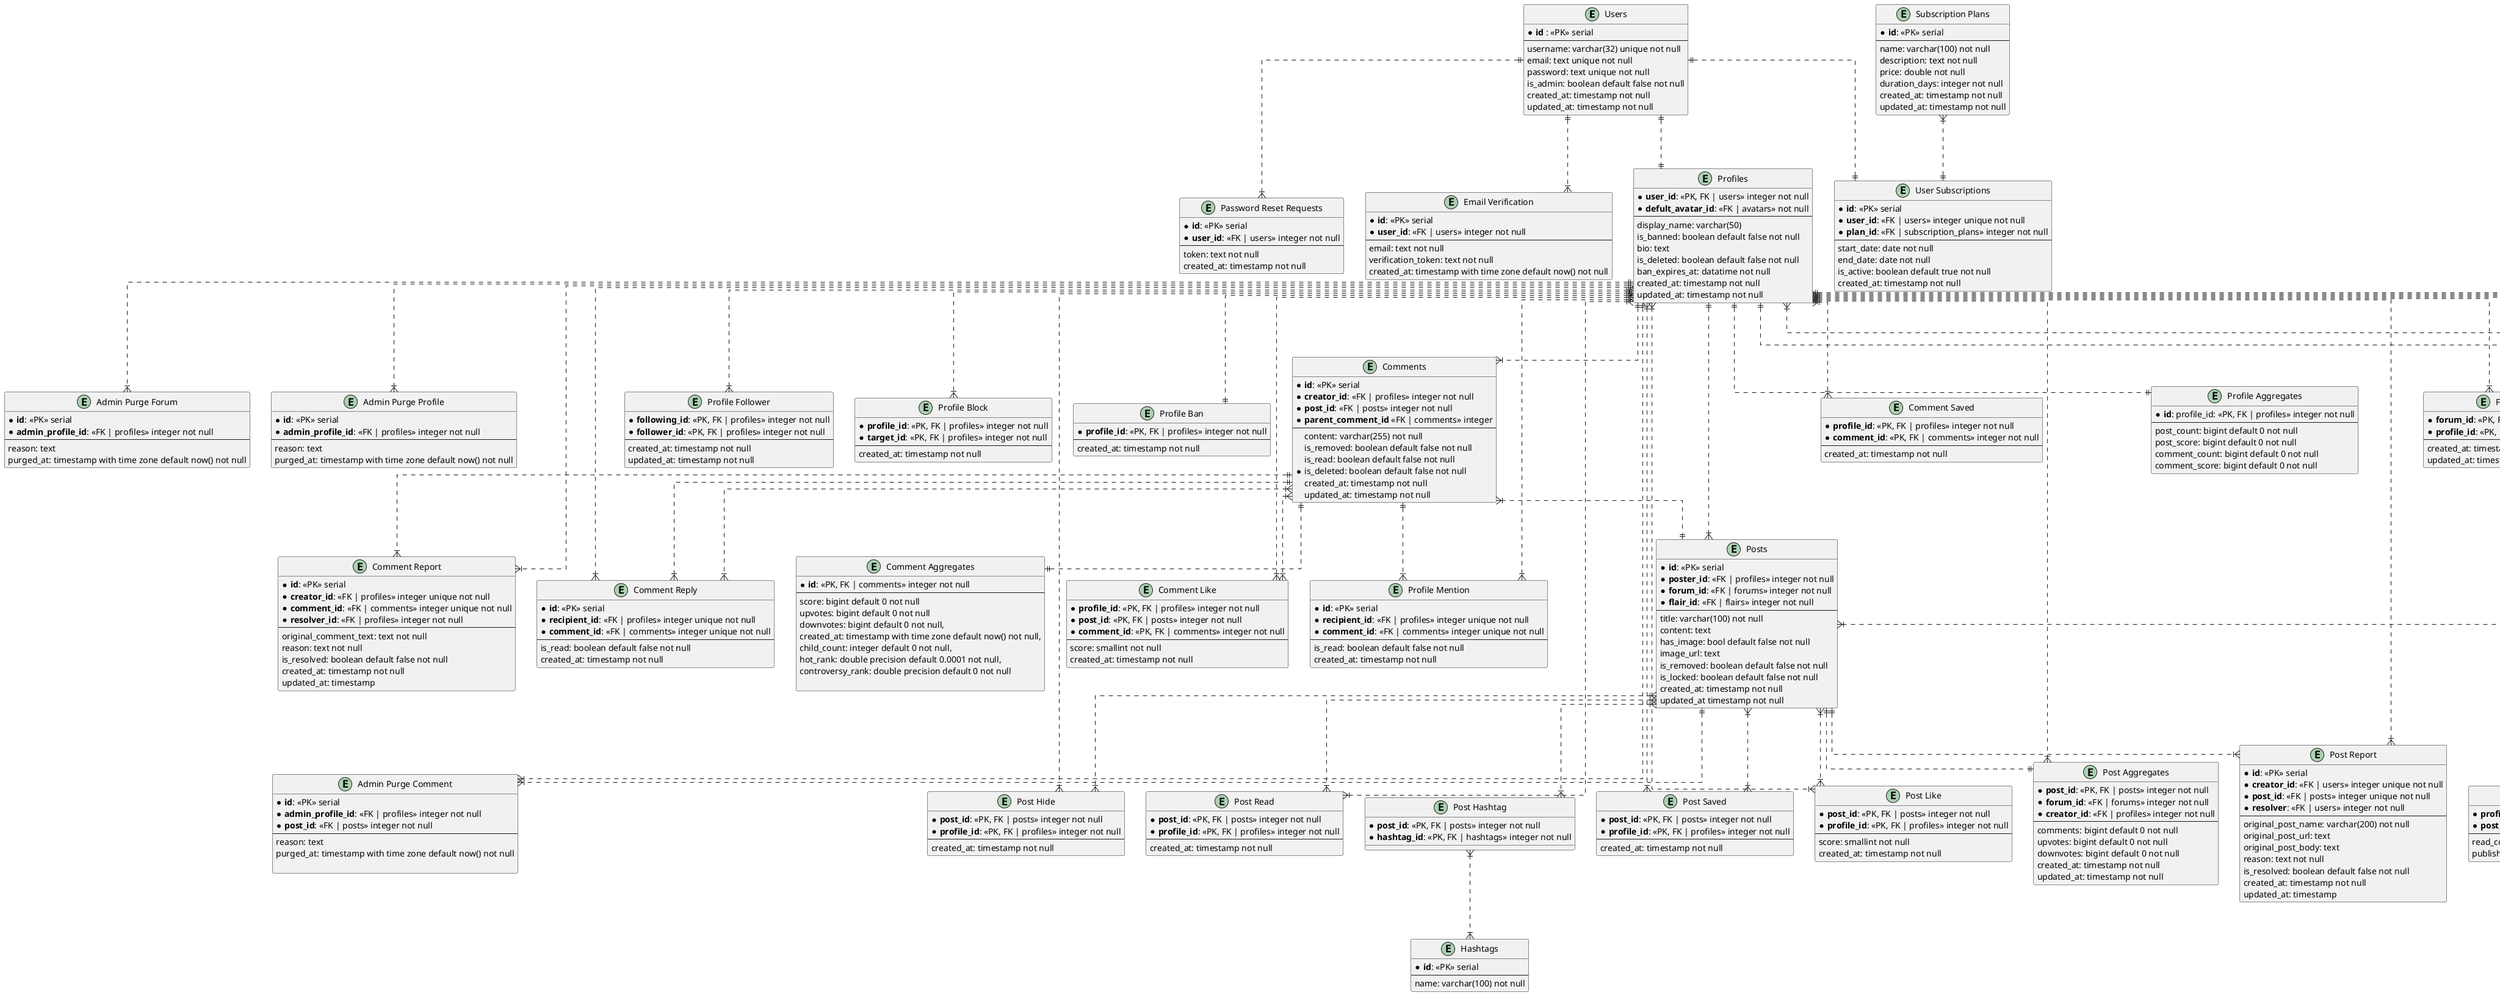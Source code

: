 @startuml

' hide the spot
' hide circle

skinparam linetype ortho

entity "Users" as users {
  * **id** : <<PK>> serial
  --
  username: varchar(32) unique not null
  email: text unique not null
  password: text unique not null
  is_admin: boolean default false not null
  created_at: timestamp not null
  updated_at: timestamp not null
}

entity "Profiles" as profiles {
  * **user_id**: <<PK, FK | users>> integer not null
  * **defult_avatar_id**: <<FK | avatars>> not null
  --
  display_name: varchar(50)
  is_banned: boolean default false not null
  bio: text
  is_deleted: boolean default false not null
  ban_expires_at: datatime not null
  created_at: timestamp not null
  updated_at: timestamp not null
}

entity "Forums" as forums {
  * **id**: <<PK>> serial
  * **icon**: <<FK | avatars>> integer not null
  --
  name: varchar(50) unique not null
  description: text not null
  banner: text
  is_removed: boolean default false not null
  * is_deleted: boolean default false not null
  is_hidden: boolean default false not null
  is_posting_restricted_to_mods: boolean default false not null
  visibility: <<enum | forum_visibility>> default public not null
  created_at: timestamp not null
  updated_at: timestamp not null
}

entity "Flairs" as flairs {
    * **id**: <<PK>> serial
    * **forum_id**: <<FK | forums>> integer not null
    --
    name: varchar(20) not null
    color: varchar(20) not null
}

entity "Posts" as posts {
    * **id**: <<PK>> serial
    * **poster_id**: <<FK | profiles>> integer not null
    * **forum_id**: <<FK | forums>> integer not null
    * **flair_id**: <<FK | flairs>> integer not null
    --
    title: varchar(100) not null
    content: text
    has_image: bool default false not null
    image_url: text
    is_removed: boolean default false not null
    is_locked: boolean default false not null
    created_at: timestamp not null
    updated_at timestamp not null
}

entity "Comments" as comments {
    * **id**: <<PK>> serial
    * **creator_id**: <<FK | profiles>> integer not null
    * **post_id**: <<FK | posts>> integer not null
    * **parent_comment_id** <<FK | comments>> integer
    --
    content: varchar(255) not null
    is_removed: boolean default false not null
    is_read: boolean default false not null
    * is_deleted: boolean default false not null
    created_at: timestamp not null
    updated_at: timestamp not null
  }

entity "Password Reset Requests" as password_reset_request {
    * **id**: <<PK>> serial
    * **user_id**: <<FK | users>> integer not null
    --
    token: text not null
    created_at: timestamp not null
  }

entity "User Subscriptions" as user_subscriptions {
    * **id**: <<PK>> serial
    * **user_id**: <<FK | users>> integer unique not null
    * **plan_id**: <<FK | subscription_plans>> integer not null
    --
    start_date: date not null
    end_date: date not null
    is_active: boolean default true not null
    created_at: timestamp not null
  }

entity "Subscription Plans" as subscription_plans {
    * **id**: <<PK>> serial
    --
    name: varchar(100) not null
    description: text not null
    price: double not null
    duration_days: integer not null
    created_at: timestamp not null
    updated_at: timestamp not null
  }

entity "Profile Follower" as profile_follower {
    * **following_id**: <<PK, FK | profiles>> integer not null
    * **follower_id**: <<PK, FK | profiles>> integer not null
    --
    created_at: timestamp not null
    updated_at: timestamp not null
  }

entity "Profile Block" as profile_block {
    * **profile_id**: <<PK, FK | profiles>> integer not null
    * **target_id**: <<PK, FK | profiles>> integer not null
    --
    created_at: timestamp not null
  }

entity "Profile Ban" as profile_ban {
    * **profile_id**: <<PK, FK | profiles>> integer not null
    --
    created_at: timestamp not null
  }

entity "Post Hide" as post_hide {
  * **post_id**: <<PK, FK | posts>> integer not null
  * **profile_id**: <<PK, FK | profiles>> integer not null
  --
  created_at: timestamp not null
  }

entity "Post Read" as post_read {
    * **post_id**: <<PK, FK | posts>> integer not null
    * **profile_id**: <<PK, FK | profiles>> integer not null
    --
    created_at: timestamp not null
  }

entity "Post Saved" as post_saved {
    * **post_id**: <<PK, FK | posts>> integer not null
    * **profile_id**: <<PK, FK | profiles>> integer not null
    --
    created_at: timestamp not null
  }


entity "Post Like" as post_like {
    * **post_id**: <<PK, FK | posts>> integer not null
    * **profile_id**: <<PK, FK | profiles>> integer not null
    --
    score: smallint not null
    created_at: timestamp not null
  }

entity "Post Aggregates" as post_aggregates {
    * **post_id**: <<PK, FK | posts>> integer not null
    * **forum_id**: <<FK | forums>> integer not null
    * **creator_id**: <<FK | profiles>> integer not null
    --
    comments: bigint default 0 not null
    upvotes: bigint default 0 not null
    downvotes: bigint default 0 not null
    created_at: timestamp not null
    updated_at: timestamp not null
  }

entity "Post Report" as post_report {
    * **id**: <<PK>> serial
    * **creator_id**: <<FK | users>> integer unique not null
    * **post_id**: <<FK | posts>> integer unique not null
    * **resolver**: <<FK | users>> integer not null
    --
    original_post_name: varchar(200) not null
    original_post_url: text
    original_post_body: text
    reason: text not null
    is_resolved: boolean default false not null
    created_at: timestamp not null
    updated_at: timestamp
  }

entity "Forum Moderator" as forum_moderator {
    * **forum_id**: <<PK, FK | forums>> integer not null
    * **profile_id**: <<PK, FK | profiles>> integer not null
    --
    created_at: timestamp not null
    updated_at: timestamp
  }

entity "Forum Profile Ban" as forum_profile_ban {
    * **forum_id**: <<PK, FK | forums>> integer not null
    * **profile_id**: <<PK, FK | profiles>> integer not null
    --
    created_at: timestamp not null
    updated_at: timestamp
  }

entity "Forum Block" as forum_block {
    * **forum_id**: <<PK, FK | forums>> integer not null
    * **profile_id**: <<PK, FK | profiles>> integer not null
    --
    created_at: timestamp not null
    updated_at: timestamp
  }

entity "Forum Follower" as forum_follower {
    * **forum_id**: <<PK, FK | forums>> integer not null
    * **profile_id**: <<PK, FK | profiles>> integer not null
    --
    is_pending: boolean default false not null
    created_at: timestamp not null
  }

entity "Mod Transfer Forum" as mod_transfer_forum {
    * **id**: <<PK>> serial
    * **mod_profile**: <<FK | profiles>> integer not null
    * **other_profile**: <<FK | profiles>> integer not null
    * **forum_id**: <<FK | forums>> integer not null
    --
    transfered_at: timestamp not null
  }

entity "Forum Aggregates" as forum_aggregates {
    * **forum_id**: <<PK, FK | forums>> integer not null
    --
    subscribers: bigint default 0 not null
    posts: bigint default 0 not null
    comments: bigint default 0 not null
    users_active_day: bigint default 0 not null
    users_active_week: bigint default 0 not null
    users_active_month: bigint default 0 not null
    hot_rank: double precision default 0.00001 not null
    created_at: timestamp not null
  }

entity "Comment Report" as comment_report {
    * **id**: <<PK>> serial
    * **creator_id**: <<FK | profiles>> integer unique not null
    * **comment_id**: <<FK | comments>> integer unique not null
    * **resolver_id**: <<FK | profiles>> integer not null
    --
    original_comment_text: text not null
    reason: text not null
    is_resolved: boolean default false not null
    created_at: timestamp not null
    updated_at: timestamp
  }

entity "Comment Like" as comment_like {
    * **profile_id**: <<PK, FK | profiles>> integer not null
    * **post_id**: <<PK, FK | posts>> integer not null
    * **comment_id**: <<PK, FK | comments>> integer not null
    --
    score: smallint not null
    created_at: timestamp not null
  }

entity "Comment Saved" as comment_saved {
    * **profile_id**: <<PK, FK | profiles>> integer not null
    * **comment_id**: <<PK, FK | comments>> integer not null
    --
    created_at: timestamp not null
  }

entity "Comment Reply" as comment_reply {
    * **id**: <<PK>> serial
    * **recipient_id**: <<FK | profiles>> integer unique not null
    * **comment_id**: <<FK | comments>> integer unique not null
    --
    is_read: boolean default false not null
    created_at: timestamp not null
  }

entity "Comment Aggregates" as comment_aggregates {
    * **id**: <<PK, FK | comments>> integer not null
    --
    score: bigint default 0 not null
    upvotes: bigint default 0 not null
    downvotes: bigint default 0 not null,
    created_at: timestamp with time zone default now() not null,
    child_count: integer default 0 not null,
    hot_rank: double precision default 0.0001 not null,
    controversy_rank: double precision default 0 not null

  }

entity "Profile Mention" as profile_mention {
    * **id**: <<PK>> serial
    * **recipient_id**: <<FK | profiles>> integer unique not null
    * **comment_id**: <<FK | comments>> integer unique not null
    --
    is_read: boolean default false not null
    created_at: timestamp not null
  }

entity "Profile Aggregates" as profile_aggregates {
    * **id**: profile_id: <<PK, FK | profiles>> integer not null
    --
    post_count: bigint default 0 not null
    post_score: bigint default 0 not null
    comment_count: bigint default 0 not null
    comment_score: bigint default 0 not null
  }

entity "Email Verification" as email_verification {
    * **id**: <<PK>> serial
    * **user_id**: <<FK | users>> integer not null
    --
    email: text not null
    verification_token: text not null
    created_at: timestamp with time zone default now() not null
  }

entity "Profile Post Aggregates" as profile_post_aggregates {
    * **profile_id**: <<PK, FK | profiles>> integer not null
    * **post_id**: <<FK | posts>> integer not null
    --
    read_comments: bigint default 0 not null
    published: timestamp with time zone default now() not null
  }

entity "Post Hashtag" as post_hashtag {
    * **post_id**: <<PK, FK | posts>> integer not null
    * **hashtag_id**: <<PK, FK | hashtags>> integer not null
  }

entity "Hashtags" as hashtags {
    * **id**: <<PK>> serial
    --
    name: varchar(100) not null
  }

entity "Admin Purge Comment" as admin_purge_comment {
    * **id**: <<PK>> serial
    * **admin_profile_id**: <<FK | profiles>> integer not null
    * **post_id**: <<FK | posts>> integer not null
    --
    reason: text
    purged_at: timestamp with time zone default now() not null

  }

entity "Admin Purge Forum" as admin_purge_forum {
    * **id**: <<PK>> serial
    * **admin_profile_id**: <<FK | profiles>> integer not null
    --
    reason: text
    purged_at: timestamp with time zone default now() not null
  }

entity "Admin Purge Profile" as admin_purge_profile {
    * **id**: <<PK>> serial
    * **admin_profile_id**: <<FK | profiles>> integer not null
    --
    reason: text
    purged_at: timestamp with time zone default now() not null
  }

entity "Admin Purge Post" as admin_purge_post {
    * **id**: <<PK>> serial
    * **admin_profile_id**: <<FK | profiles>> integer not null
    * **forum_id**: <<FK | forums>> integer not null
    --
    reason: text
    purged_at: timestamp with time zone default now() not null
  }

entity "Avatars" as avatars {
    * **id**: <<PK>> serial
    --
    url: text not null
  }

comments ||..|| comment_aggregates
comments ||..|{ comment_reply
comments ||..|{ comment_report
comments ||..|{ profile_mention
comments }|..|{ comment_like
comments }|..|{ comment_reply
comments }|..|| posts
forums ||..|| avatars
forums ||..|| forum_aggregates
forums ||..|{ admin_purge_post
forums ||..|{ flairs
forums }|..|{ forum_block
forums }|..|{ forum_follower
forums }|..|{ forum_moderator
forums }|..|{ forum_profile_ban
forums }|..|{ mod_transfer_forum
post_hashtag }|..|{ hashtags
posts ||..|| post_aggregates
posts ||..|{ admin_purge_comment
posts ||..|{ post_report
posts }|..|{ post_hide
posts }|..|{ post_like
posts }|..|{ post_read
posts }|..|{ post_saved
posts }|..|{ post_hashtag
posts }|..|{ profile_post_aggregates
profiles ||..|| avatars
profiles ||..|| profile_aggregates
profiles ||..|| profile_ban
profiles ||..|{ admin_purge_comment
profiles ||..|{ admin_purge_forum
profiles ||..|{ admin_purge_post
profiles ||..|{ admin_purge_profile
profiles ||..|{ comment_reply
profiles ||..|{ comment_report
profiles ||..|{ comments
profiles ||..|{ mod_transfer_forum
profiles ||..|{ post_aggregates
profiles ||..|{ posts
profiles ||..|{ profile_mention
profiles }|..|{ comment_like
profiles }|..|{ comment_saved
profiles }|..|{ forum_block
profiles }|..|{ forum_follower
profiles }|..|{ forum_moderator
profiles }|..|{ forum_profile_ban
profiles }|..|{ post_hide
profiles }|..|{ post_like
profiles }|..|{ post_read
profiles }|..|{ post_report
profiles }|..|{ post_saved
profiles }|..|{ profile_block
profiles }|..|{ profile_follower
profiles }|..|{ profile_post_aggregates
users ||..|| profiles
users ||..|| user_subscriptions
users ||..|{ email_verification
users ||..|{ password_reset_request
subscription_plans }|..|| user_subscriptions

@enduml


